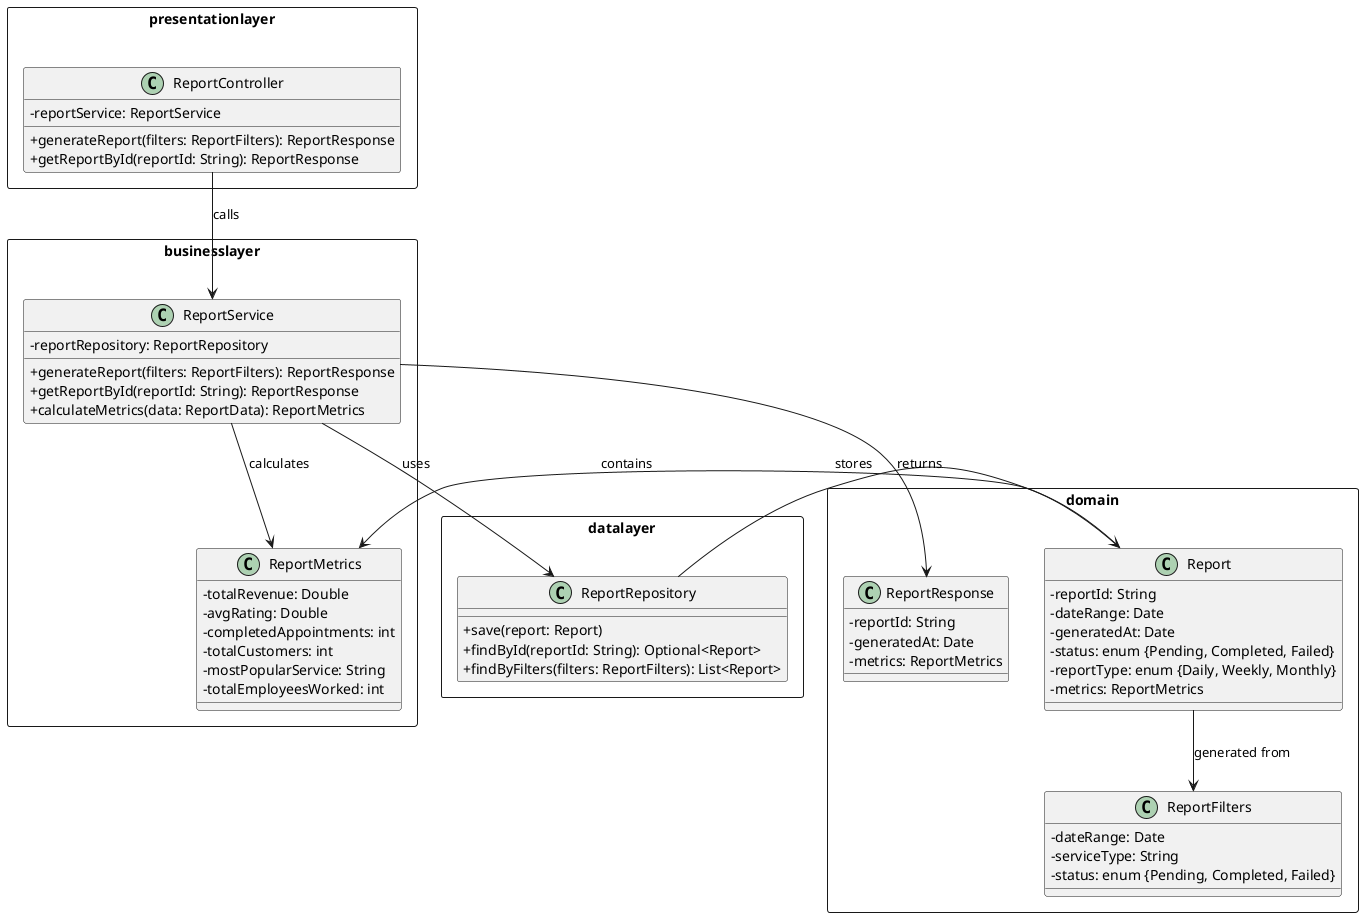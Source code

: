 @startuml
skinparam classAttributeIconSize 0

' -------------------- PRESENTATION LAYER --------------------
package "presentationlayer" <<Rectangle>> {
    class ReportController {
        - reportService: ReportService
        + generateReport(filters: ReportFilters): ReportResponse
        + getReportById(reportId: String): ReportResponse
    }
}

' -------------------- BUSINESS LAYER --------------------
package "businesslayer" <<Rectangle>> {
    class ReportService {
        - reportRepository: ReportRepository
        + generateReport(filters: ReportFilters): ReportResponse
        + getReportById(reportId: String): ReportResponse
        + calculateMetrics(data: ReportData): ReportMetrics
    }

    class ReportMetrics {
        - totalRevenue: Double
        - avgRating: Double
        - completedAppointments: int
        - totalCustomers: int
        - mostPopularService: String
        - totalEmployeesWorked: int
    }
}

' -------------------- DATA LAYER --------------------
package "datalayer" <<Rectangle>> {
    class ReportRepository {
        + save(report: Report)
        + findById(reportId: String): Optional<Report>
        + findByFilters(filters: ReportFilters): List<Report>
    }
}

' -------------------- DOMAIN ENTITIES --------------------
package "domain" <<Rectangle>> {
    class Report {
        - reportId: String
        - dateRange: Date
        - generatedAt: Date
        - status: enum {Pending, Completed, Failed}
        - reportType: enum {Daily, Weekly, Monthly}
        - metrics: ReportMetrics
    }

    class ReportFilters {
        - dateRange: Date
        - serviceType: String
        - status: enum {Pending, Completed, Failed}
    }

    class ReportResponse {
        - reportId: String
        - generatedAt: Date
        - metrics: ReportMetrics
    }
}

' -------------------- RELATIONSHIPS --------------------
ReportController --> ReportService : "calls"
ReportService --> ReportRepository : "uses"
ReportService --> ReportMetrics : "calculates"
ReportRepository --> Report : "stores"
Report --> ReportMetrics : "contains"
Report --> ReportFilters : "generated from"
ReportService --> ReportResponse : "returns"
@enduml